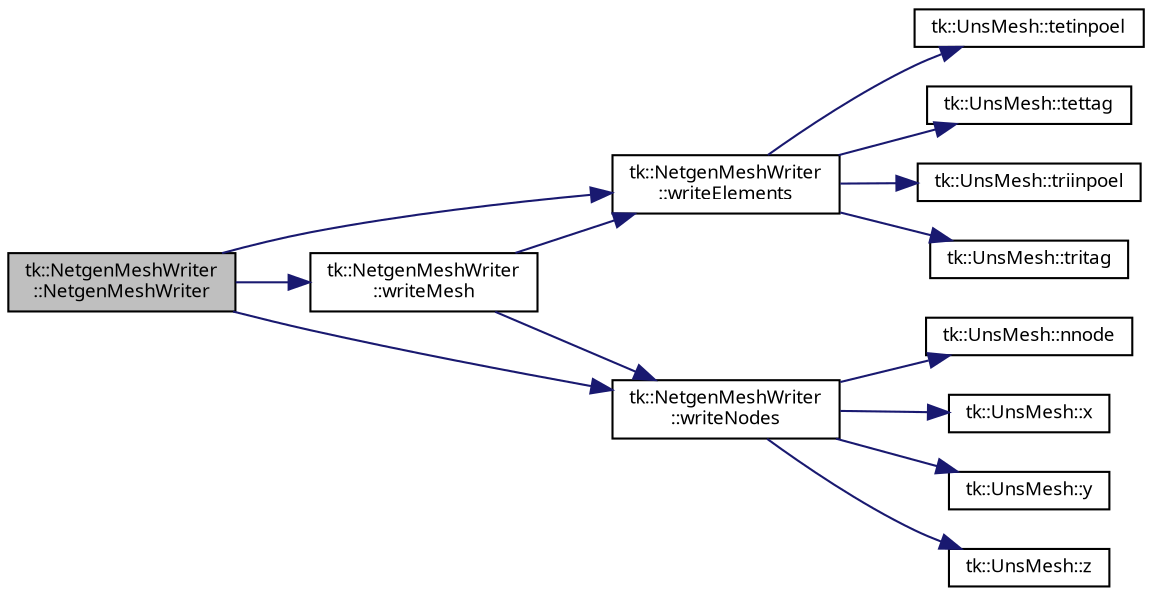 digraph "tk::NetgenMeshWriter::NetgenMeshWriter"
{
 // INTERACTIVE_SVG=YES
  bgcolor="transparent";
  edge [fontname="sans-serif",fontsize="9",labelfontname="sans-serif",labelfontsize="9"];
  node [fontname="sans-serif",fontsize="9",shape=record];
  rankdir="LR";
  Node1 [label="tk::NetgenMeshWriter\l::NetgenMeshWriter",height=0.2,width=0.4,color="black", fillcolor="grey75", style="filled", fontcolor="black"];
  Node1 -> Node2 [color="midnightblue",fontsize="9",style="solid",fontname="sans-serif"];
  Node2 [label="tk::NetgenMeshWriter\l::writeElements",height=0.2,width=0.4,color="black",URL="$classtk_1_1_netgen_mesh_writer.html#a5eb39211863f118884093680453273eb",tooltip="Write elements, i.e., connectivity. "];
  Node2 -> Node3 [color="midnightblue",fontsize="9",style="solid",fontname="sans-serif"];
  Node3 [label="tk::UnsMesh::tetinpoel",height=0.2,width=0.4,color="black",URL="$classtk_1_1_uns_mesh.html#add64317e28f878c1c7c7ac18aebf1d20"];
  Node2 -> Node4 [color="midnightblue",fontsize="9",style="solid",fontname="sans-serif"];
  Node4 [label="tk::UnsMesh::tettag",height=0.2,width=0.4,color="black",URL="$classtk_1_1_uns_mesh.html#a595bc94cca58ec2fbd7fcdabf8299e90"];
  Node2 -> Node5 [color="midnightblue",fontsize="9",style="solid",fontname="sans-serif"];
  Node5 [label="tk::UnsMesh::triinpoel",height=0.2,width=0.4,color="black",URL="$classtk_1_1_uns_mesh.html#a939ed051a032233365bf9f61121a2e6c"];
  Node2 -> Node6 [color="midnightblue",fontsize="9",style="solid",fontname="sans-serif"];
  Node6 [label="tk::UnsMesh::tritag",height=0.2,width=0.4,color="black",URL="$classtk_1_1_uns_mesh.html#a6d594ba8d898e63513e14c425ff90dd7"];
  Node1 -> Node7 [color="midnightblue",fontsize="9",style="solid",fontname="sans-serif"];
  Node7 [label="tk::NetgenMeshWriter\l::writeMesh",height=0.2,width=0.4,color="black",URL="$classtk_1_1_netgen_mesh_writer.html#a72173fb4b644f152308ab4ea0e499b9e",tooltip="Write Netgen mesh. "];
  Node7 -> Node8 [color="midnightblue",fontsize="9",style="solid",fontname="sans-serif"];
  Node8 [label="tk::NetgenMeshWriter\l::writeNodes",height=0.2,width=0.4,color="black",URL="$classtk_1_1_netgen_mesh_writer.html#aa569d42060f80aecc97bc754eb4e8219",tooltip="Write nodes. "];
  Node8 -> Node9 [color="midnightblue",fontsize="9",style="solid",fontname="sans-serif"];
  Node9 [label="tk::UnsMesh::nnode",height=0.2,width=0.4,color="black",URL="$classtk_1_1_uns_mesh.html#a4ac3cf73164b914787b96d9966016237"];
  Node8 -> Node10 [color="midnightblue",fontsize="9",style="solid",fontname="sans-serif"];
  Node10 [label="tk::UnsMesh::x",height=0.2,width=0.4,color="black",URL="$classtk_1_1_uns_mesh.html#a97d2679cf5043c1cae816935b9104f5b"];
  Node8 -> Node11 [color="midnightblue",fontsize="9",style="solid",fontname="sans-serif"];
  Node11 [label="tk::UnsMesh::y",height=0.2,width=0.4,color="black",URL="$classtk_1_1_uns_mesh.html#ae8ebdeca040542425d1b3c49b809f76c"];
  Node8 -> Node12 [color="midnightblue",fontsize="9",style="solid",fontname="sans-serif"];
  Node12 [label="tk::UnsMesh::z",height=0.2,width=0.4,color="black",URL="$classtk_1_1_uns_mesh.html#a637adb84b2d2e09d12a2b4843dd0b5df"];
  Node7 -> Node2 [color="midnightblue",fontsize="9",style="solid",fontname="sans-serif"];
  Node1 -> Node8 [color="midnightblue",fontsize="9",style="solid",fontname="sans-serif"];
}
